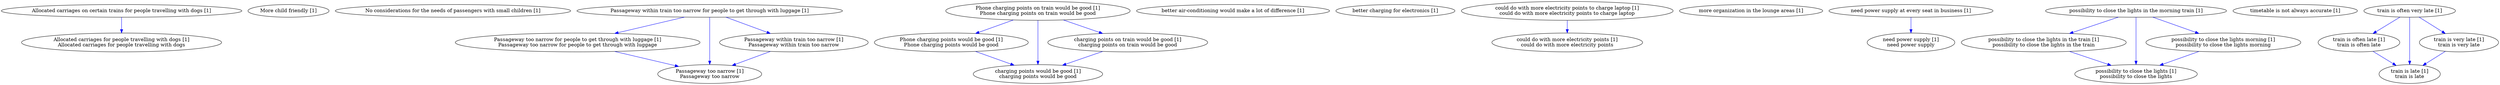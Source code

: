 digraph collapsedGraph {
"Allocated carriages on certain trains for people travelling with dogs [1]""Allocated carriages for people travelling with dogs [1]\nAllocated carriages for people travelling with dogs""More child friendly [1]""No considerations for the needs of passengers with small children [1]""Passageway within train too narrow for people to get through with luggage [1]""Passageway too narrow for people to get through with luggage [1]\nPassageway too narrow for people to get through with luggage""Passageway too narrow [1]\nPassageway too narrow""Passageway within train too narrow [1]\nPassageway within train too narrow""Phone charging points on train would be good [1]\nPhone charging points on train would be good""Phone charging points would be good [1]\nPhone charging points would be good""charging points would be good [1]\ncharging points would be good""charging points on train would be good [1]\ncharging points on train would be good""better air-conditioning would make a lot of difference [1]""better charging for electronics [1]""could do with more electricity points to charge laptop [1]\ncould do with more electricity points to charge laptop""could do with more electricity points [1]\ncould do with more electricity points""more organization in the lounge areas [1]""need power supply at every seat in business [1]""need power supply [1]\nneed power supply""possibility to close the lights in the morning train [1]""possibility to close the lights in the train [1]\npossibility to close the lights in the train""possibility to close the lights [1]\npossibility to close the lights""possibility to close the lights morning [1]\npossibility to close the lights morning""timetable is not always accurate [1]""train is often very late [1]""train is often late [1]\ntrain is often late""train is late [1]\ntrain is late""train is very late [1]\ntrain is very late""Allocated carriages on certain trains for people travelling with dogs [1]" -> "Allocated carriages for people travelling with dogs [1]\nAllocated carriages for people travelling with dogs" [color=blue]
"Passageway within train too narrow for people to get through with luggage [1]" -> "Passageway too narrow for people to get through with luggage [1]\nPassageway too narrow for people to get through with luggage" [color=blue]
"Passageway too narrow for people to get through with luggage [1]\nPassageway too narrow for people to get through with luggage" -> "Passageway too narrow [1]\nPassageway too narrow" [color=blue]
"Passageway within train too narrow for people to get through with luggage [1]" -> "Passageway within train too narrow [1]\nPassageway within train too narrow" [color=blue]
"Passageway within train too narrow [1]\nPassageway within train too narrow" -> "Passageway too narrow [1]\nPassageway too narrow" [color=blue]
"Passageway within train too narrow for people to get through with luggage [1]" -> "Passageway too narrow [1]\nPassageway too narrow" [color=blue]
"Phone charging points on train would be good [1]\nPhone charging points on train would be good" -> "Phone charging points would be good [1]\nPhone charging points would be good" [color=blue]
"Phone charging points would be good [1]\nPhone charging points would be good" -> "charging points would be good [1]\ncharging points would be good" [color=blue]
"Phone charging points on train would be good [1]\nPhone charging points on train would be good" -> "charging points on train would be good [1]\ncharging points on train would be good" [color=blue]
"charging points on train would be good [1]\ncharging points on train would be good" -> "charging points would be good [1]\ncharging points would be good" [color=blue]
"Phone charging points on train would be good [1]\nPhone charging points on train would be good" -> "charging points would be good [1]\ncharging points would be good" [color=blue]
"could do with more electricity points to charge laptop [1]\ncould do with more electricity points to charge laptop" -> "could do with more electricity points [1]\ncould do with more electricity points" [color=blue]
"need power supply at every seat in business [1]" -> "need power supply [1]\nneed power supply" [color=blue]
"possibility to close the lights in the morning train [1]" -> "possibility to close the lights in the train [1]\npossibility to close the lights in the train" [color=blue]
"possibility to close the lights in the train [1]\npossibility to close the lights in the train" -> "possibility to close the lights [1]\npossibility to close the lights" [color=blue]
"possibility to close the lights in the morning train [1]" -> "possibility to close the lights morning [1]\npossibility to close the lights morning" [color=blue]
"possibility to close the lights morning [1]\npossibility to close the lights morning" -> "possibility to close the lights [1]\npossibility to close the lights" [color=blue]
"possibility to close the lights in the morning train [1]" -> "possibility to close the lights [1]\npossibility to close the lights" [color=blue]
"train is often very late [1]" -> "train is often late [1]\ntrain is often late" [color=blue]
"train is often late [1]\ntrain is often late" -> "train is late [1]\ntrain is late" [color=blue]
"train is often very late [1]" -> "train is very late [1]\ntrain is very late" [color=blue]
"train is very late [1]\ntrain is very late" -> "train is late [1]\ntrain is late" [color=blue]
"train is often very late [1]" -> "train is late [1]\ntrain is late" [color=blue]
}